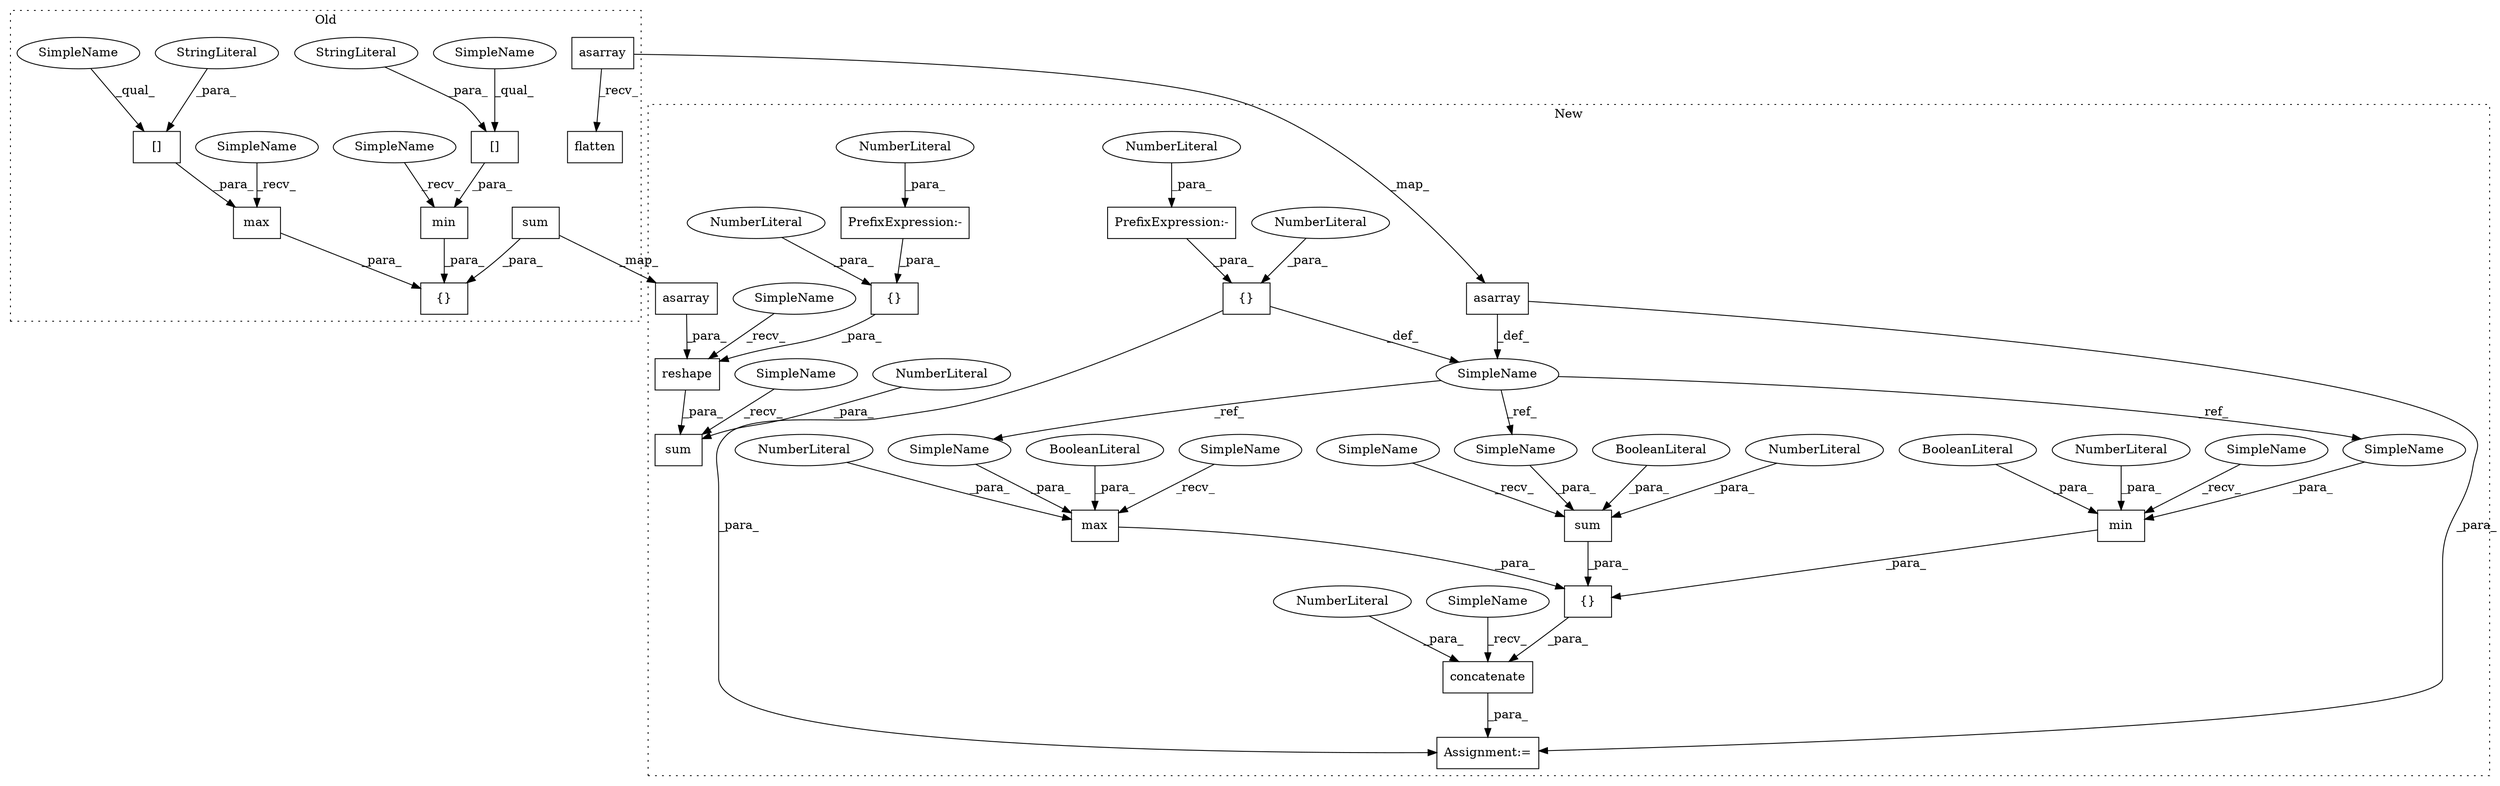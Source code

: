 digraph G {
subgraph cluster0 {
1 [label="{}" a="4" s="14479,14551" l="1,1" shape="box"];
5 [label="min" a="32" s="14486,14502" l="4,1" shape="box"];
10 [label="max" a="32" s="14510,14526" l="4,1" shape="box"];
12 [label="asarray" a="32" s="14410,14430" l="8,1" shape="box"];
13 [label="flatten" a="32" s="14432" l="9" shape="box"];
32 [label="sum" a="32" s="14534,14550" l="4,1" shape="box"];
33 [label="[]" a="2" s="14490,14501" l="4,1" shape="box"];
35 [label="StringLiteral" a="45" s="14494" l="7" shape="ellipse"];
36 [label="[]" a="2" s="14514,14525" l="4,1" shape="box"];
37 [label="StringLiteral" a="45" s="14518" l="7" shape="ellipse"];
38 [label="SimpleName" a="42" s="14514" l="3" shape="ellipse"];
39 [label="SimpleName" a="42" s="14490" l="3" shape="ellipse"];
49 [label="SimpleName" a="42" s="14504" l="5" shape="ellipse"];
50 [label="SimpleName" a="42" s="14480" l="5" shape="ellipse"];
label = "Old";
style="dotted";
}
subgraph cluster1 {
2 [label="sum" a="32" s="14748,14813" l="4,1" shape="box"];
3 [label="PrefixExpression:-" a="38" s="14807" l="1" shape="box"];
4 [label="NumberLiteral" a="34" s="14808" l="1" shape="ellipse"];
6 [label="reshape" a="32" s="14758,14810" l="8,1" shape="box"];
7 [label="NumberLiteral" a="34" s="14812" l="1" shape="ellipse"];
8 [label="{}" a="4" s="14803,14809" l="1,1" shape="box"];
9 [label="NumberLiteral" a="34" s="14804" l="2" shape="ellipse"];
11 [label="asarray" a="32" s="14685,14705" l="8,1" shape="box"];
14 [label="{}" a="4" s="14861,14951" l="1,1" shape="box"];
15 [label="min" a="32" s="14868,14890" l="4,1" shape="box"];
16 [label="{}" a="4" s="14716,14722" l="1,1" shape="box"];
17 [label="NumberLiteral" a="34" s="14884" l="1" shape="ellipse"];
18 [label="NumberLiteral" a="34" s="14717" l="2" shape="ellipse"];
19 [label="concatenate" a="32" s="14840,14954" l="12,1" shape="box"];
20 [label="NumberLiteral" a="34" s="14953" l="1" shape="ellipse"];
21 [label="SimpleName" a="42" s="14653" l="11" shape="ellipse"];
22 [label="max" a="32" s="14898,14920" l="4,1" shape="box"];
23 [label="NumberLiteral" a="34" s="14914" l="1" shape="ellipse"];
24 [label="BooleanLiteral" a="9" s="14886" l="4" shape="ellipse"];
25 [label="BooleanLiteral" a="9" s="14916" l="4" shape="ellipse"];
26 [label="sum" a="32" s="14928,14950" l="4,1" shape="box"];
27 [label="NumberLiteral" a="34" s="14944" l="1" shape="ellipse"];
28 [label="BooleanLiteral" a="9" s="14946" l="4" shape="ellipse"];
29 [label="PrefixExpression:-" a="38" s="14720" l="1" shape="box"];
30 [label="NumberLiteral" a="34" s="14721" l="1" shape="ellipse"];
31 [label="asarray" a="32" s="14772,14792" l="8,1" shape="box"];
34 [label="Assignment:=" a="7" s="14833" l="1" shape="box"];
40 [label="SimpleName" a="42" s="14932" l="11" shape="ellipse"];
41 [label="SimpleName" a="42" s="14902" l="11" shape="ellipse"];
42 [label="SimpleName" a="42" s="14872" l="11" shape="ellipse"];
43 [label="SimpleName" a="42" s="14834" l="5" shape="ellipse"];
44 [label="SimpleName" a="42" s="14892" l="5" shape="ellipse"];
45 [label="SimpleName" a="42" s="14862" l="5" shape="ellipse"];
46 [label="SimpleName" a="42" s="14752" l="5" shape="ellipse"];
47 [label="SimpleName" a="42" s="14922" l="5" shape="ellipse"];
48 [label="SimpleName" a="42" s="14742" l="5" shape="ellipse"];
label = "New";
style="dotted";
}
3 -> 8 [label="_para_"];
4 -> 3 [label="_para_"];
5 -> 1 [label="_para_"];
6 -> 2 [label="_para_"];
7 -> 2 [label="_para_"];
8 -> 6 [label="_para_"];
9 -> 8 [label="_para_"];
10 -> 1 [label="_para_"];
11 -> 21 [label="_def_"];
11 -> 34 [label="_para_"];
12 -> 11 [label="_map_"];
12 -> 13 [label="_recv_"];
14 -> 19 [label="_para_"];
15 -> 14 [label="_para_"];
16 -> 34 [label="_para_"];
16 -> 21 [label="_def_"];
17 -> 15 [label="_para_"];
18 -> 16 [label="_para_"];
19 -> 34 [label="_para_"];
20 -> 19 [label="_para_"];
21 -> 40 [label="_ref_"];
21 -> 42 [label="_ref_"];
21 -> 41 [label="_ref_"];
22 -> 14 [label="_para_"];
23 -> 22 [label="_para_"];
24 -> 15 [label="_para_"];
25 -> 22 [label="_para_"];
26 -> 14 [label="_para_"];
27 -> 26 [label="_para_"];
28 -> 26 [label="_para_"];
29 -> 16 [label="_para_"];
30 -> 29 [label="_para_"];
31 -> 6 [label="_para_"];
32 -> 1 [label="_para_"];
32 -> 31 [label="_map_"];
33 -> 5 [label="_para_"];
35 -> 33 [label="_para_"];
36 -> 10 [label="_para_"];
37 -> 36 [label="_para_"];
38 -> 36 [label="_qual_"];
39 -> 33 [label="_qual_"];
40 -> 26 [label="_para_"];
41 -> 22 [label="_para_"];
42 -> 15 [label="_para_"];
43 -> 19 [label="_recv_"];
44 -> 22 [label="_recv_"];
45 -> 15 [label="_recv_"];
46 -> 6 [label="_recv_"];
47 -> 26 [label="_recv_"];
48 -> 2 [label="_recv_"];
49 -> 10 [label="_recv_"];
50 -> 5 [label="_recv_"];
}